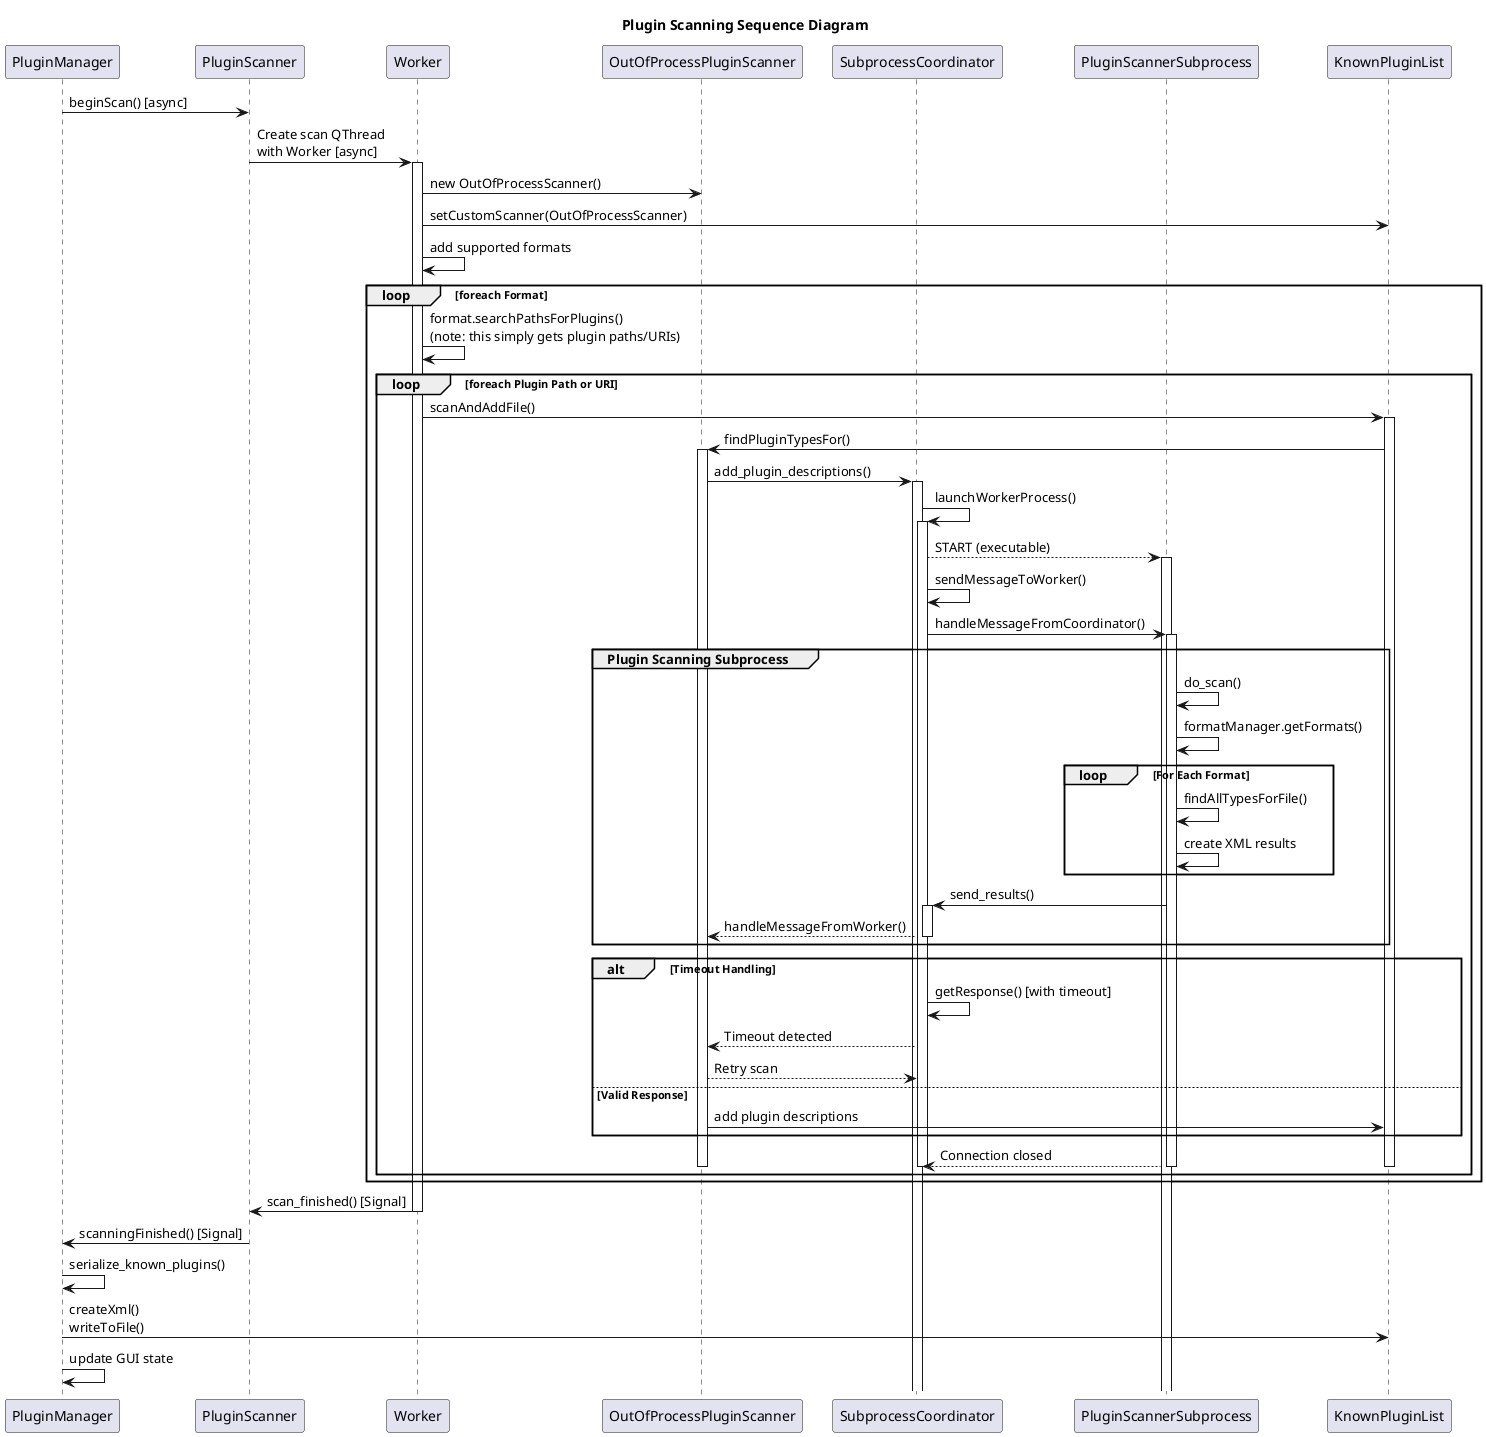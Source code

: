 ' SPDX-FileCopyrightText: © 2024-2025 Alexandros Theodotou <alex@zrythm.org>
' SPDX-License-Identifier: LicenseRef-ZrythmLicense
' note: the part inside foreach plugin path/URI is unfinished
@startuml Plugin Scanning Sequence Diagram
title Plugin Scanning Sequence Diagram

participant "PluginManager" as PM
participant "PluginScanner" as PS
participant "Worker" as W
participant "OutOfProcessPluginScanner" as OOPS
participant "SubprocessCoordinator" as SC
participant "PluginScannerSubprocess" as PSSP
participant "KnownPluginList" as KPL

PM -> PS: beginScan() [async]

PS -> W: Create scan QThread\nwith Worker [async]

activate W

W -> OOPS: new OutOfProcessScanner()
W -> KPL: setCustomScanner(OutOfProcessScanner)
W -> W: add supported formats

loop foreach Format
  W -> W: format.searchPathsForPlugins()\n(note: this simply gets plugin paths/URIs)
  loop foreach Plugin Path or URI
    W -> KPL: scanAndAddFile()
    activate KPL

    KPL -> OOPS: findPluginTypesFor()
    activate OOPS

    OOPS -> SC: add_plugin_descriptions()
    activate SC

    SC -> SC: launchWorkerProcess()
    activate SC
    SC --> PSSP: START (executable)
    activate PSSP

    SC -> SC: sendMessageToWorker()
    SC -> PSSP: handleMessageFromCoordinator()
    activate PSSP

    group Plugin Scanning Subprocess
      PSSP -> PSSP: do_scan()
      PSSP -> PSSP: formatManager.getFormats()
      loop For Each Format
        PSSP -> PSSP: findAllTypesForFile()
        PSSP -> PSSP: create XML results
      end
      PSSP -> SC: send_results()
      activate SC
      SC --> OOPS: handleMessageFromWorker()
      deactivate SC
    end

    alt Timeout Handling
      SC -> SC: getResponse() [with timeout]
      SC --> OOPS: Timeout detected
      OOPS --> SC: Retry scan
    else Valid Response
      OOPS -> KPL: add plugin descriptions
    end

    PSSP --> SC: Connection closed
    deactivate PSSP

    deactivate SC
    deactivate OOPS
    deactivate KPL
  end
end


W -> PS: scan_finished() [Signal]
deactivate W

PS -> PM: scanningFinished() [Signal]
deactivate PS

PM -> PM: serialize_known_plugins()
PM -> KPL: createXml()\nwriteToFile()

PM -> PM: update GUI state

@enduml
